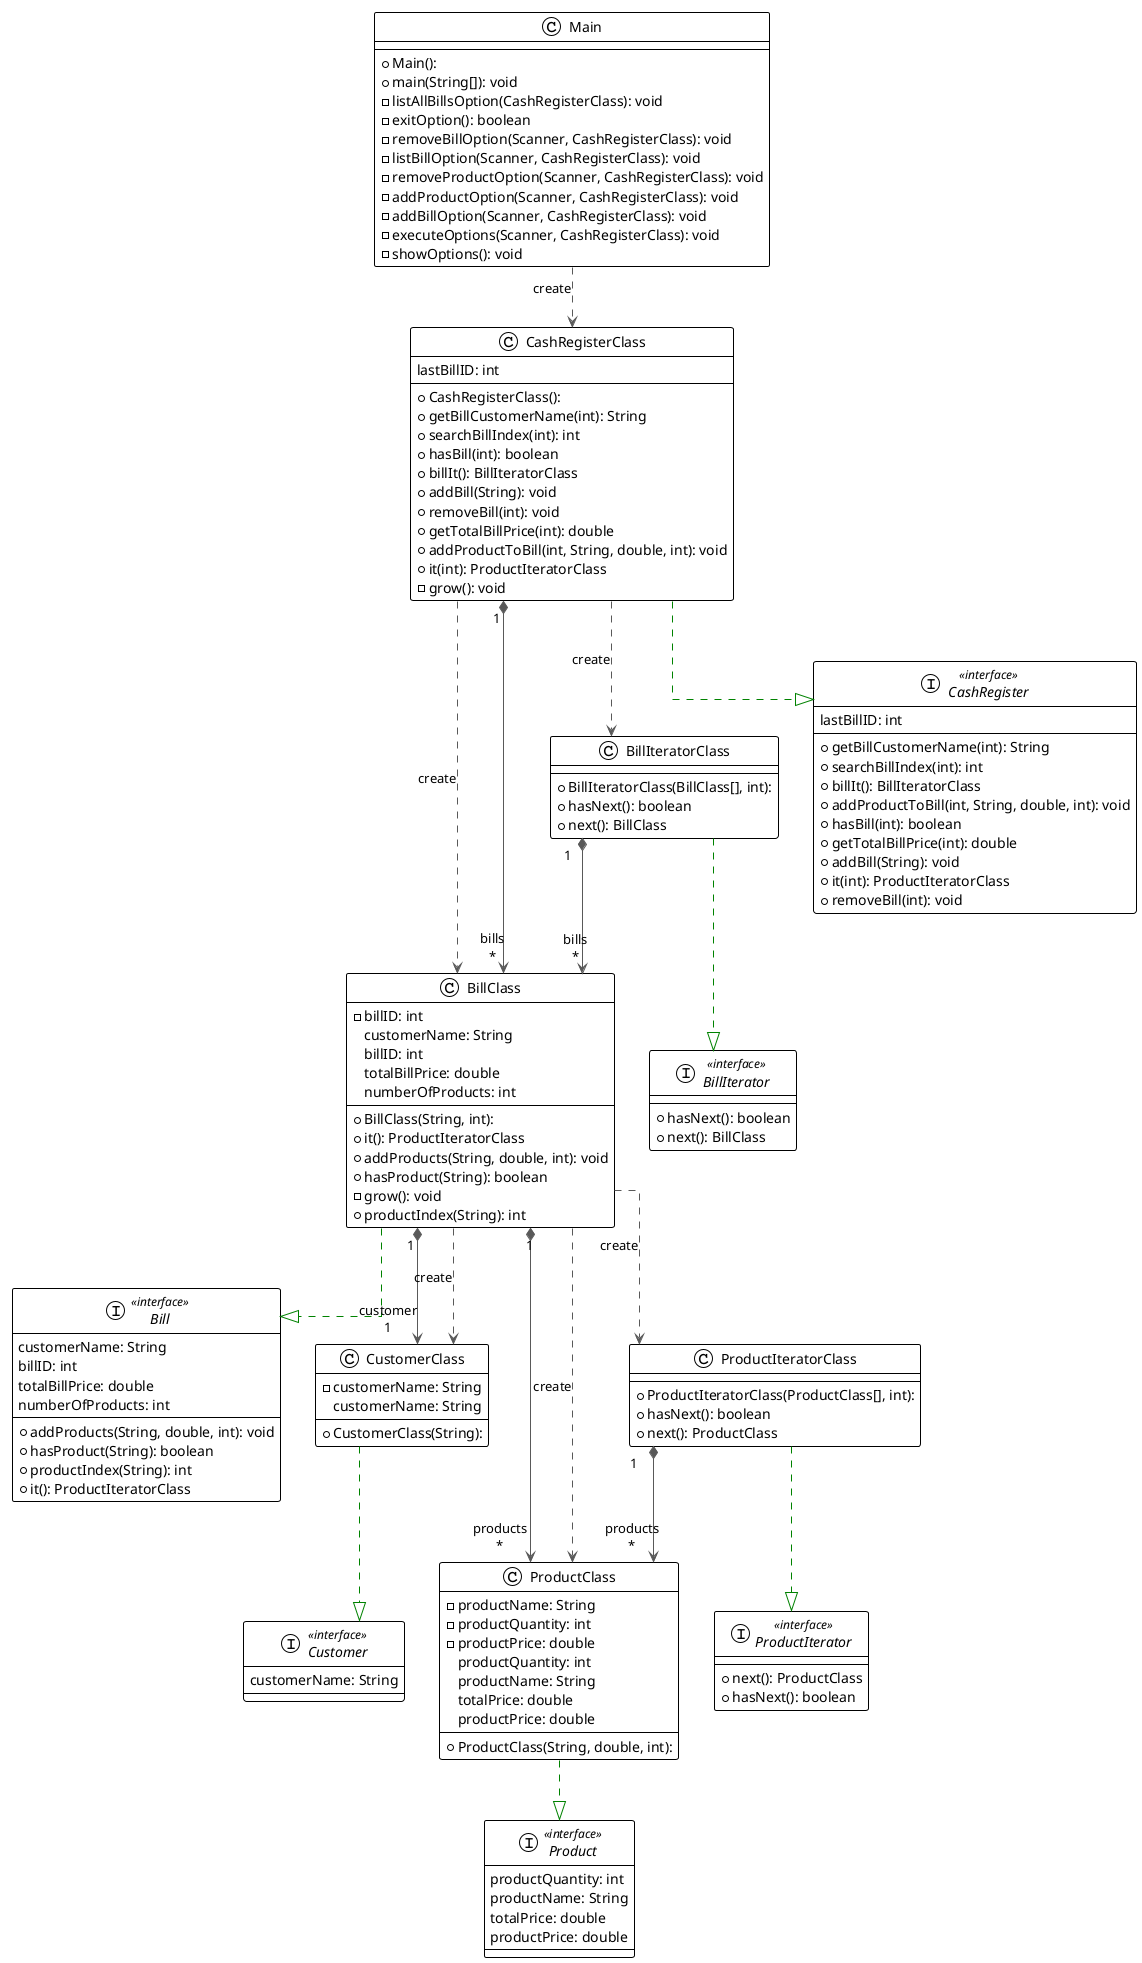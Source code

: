 @startuml

!theme plain
top to bottom direction
skinparam linetype ortho

interface Bill << interface >> {
  + addProducts(String, double, int): void
  + hasProduct(String): boolean
  + productIndex(String): int
  + it(): ProductIteratorClass
   customerName: String
   billID: int
   totalBillPrice: double
   numberOfProducts: int
}
class BillClass {
  + BillClass(String, int): 
  - billID: int
  + it(): ProductIteratorClass
  + addProducts(String, double, int): void
  + hasProduct(String): boolean
  - grow(): void
  + productIndex(String): int
   customerName: String
   billID: int
   totalBillPrice: double
   numberOfProducts: int
}
interface BillIterator << interface >> {
  + hasNext(): boolean
  + next(): BillClass
}
class BillIteratorClass {
  + BillIteratorClass(BillClass[], int): 
  + hasNext(): boolean
  + next(): BillClass
}
interface CashRegister << interface >> {
  + getBillCustomerName(int): String
  + searchBillIndex(int): int
  + billIt(): BillIteratorClass
  + addProductToBill(int, String, double, int): void
  + hasBill(int): boolean
  + getTotalBillPrice(int): double
  + addBill(String): void
  + it(int): ProductIteratorClass
  + removeBill(int): void
   lastBillID: int
}
class CashRegisterClass {
  + CashRegisterClass(): 
  + getBillCustomerName(int): String
  + searchBillIndex(int): int
  + hasBill(int): boolean
  + billIt(): BillIteratorClass
  + addBill(String): void
  + removeBill(int): void
  + getTotalBillPrice(int): double
  + addProductToBill(int, String, double, int): void
  + it(int): ProductIteratorClass
  - grow(): void
   lastBillID: int
}
interface Customer << interface >> {
   customerName: String
}
class CustomerClass {
  + CustomerClass(String): 
  - customerName: String
   customerName: String
}
class Main {
  + Main(): 
  + main(String[]): void
  - listAllBillsOption(CashRegisterClass): void
  - exitOption(): boolean
  - removeBillOption(Scanner, CashRegisterClass): void
  - listBillOption(Scanner, CashRegisterClass): void
  - removeProductOption(Scanner, CashRegisterClass): void
  - addProductOption(Scanner, CashRegisterClass): void
  - addBillOption(Scanner, CashRegisterClass): void
  - executeOptions(Scanner, CashRegisterClass): void
  - showOptions(): void
}
interface Product << interface >> {
   productQuantity: int
   productName: String
   totalPrice: double
   productPrice: double
}
class ProductClass {
  + ProductClass(String, double, int): 
  - productName: String
  - productQuantity: int
  - productPrice: double
   productQuantity: int
   productName: String
   totalPrice: double
   productPrice: double
}
interface ProductIterator << interface >> {
  + next(): ProductClass
  + hasNext(): boolean
}
class ProductIteratorClass {
  + ProductIteratorClass(ProductClass[], int): 
  + hasNext(): boolean
  + next(): ProductClass
}

BillClass             -[#008200,dashed]-^  Bill                 
BillClass            "1" *-[#595959,plain]-> "customer\n1" CustomerClass        
BillClass             -[#595959,dashed]->  CustomerClass        : "«create»"
BillClass            "1" *-[#595959,plain]-> "products\n*" ProductClass         
BillClass             -[#595959,dashed]->  ProductClass         : "«create»"
BillClass             -[#595959,dashed]->  ProductIteratorClass : "«create»"
BillIteratorClass    "1" *-[#595959,plain]-> "bills\n*" BillClass            
BillIteratorClass     -[#008200,dashed]-^  BillIterator         
CashRegisterClass     -[#595959,dashed]->  BillClass            : "«create»"
CashRegisterClass    "1" *-[#595959,plain]-> "bills\n*" BillClass            
CashRegisterClass     -[#595959,dashed]->  BillIteratorClass    : "«create»"
CashRegisterClass     -[#008200,dashed]-^  CashRegister         
CustomerClass         -[#008200,dashed]-^  Customer             
Main                  -[#595959,dashed]->  CashRegisterClass    : "«create»"
ProductClass          -[#008200,dashed]-^  Product              
ProductIteratorClass "1" *-[#595959,plain]-> "products\n*" ProductClass         
ProductIteratorClass  -[#008200,dashed]-^  ProductIterator      
@enduml
